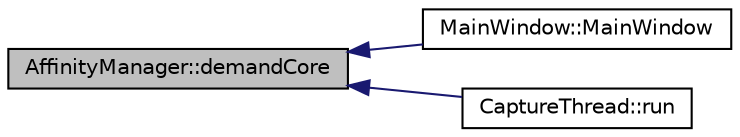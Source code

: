 digraph "AffinityManager::demandCore"
{
 // INTERACTIVE_SVG=YES
  edge [fontname="Helvetica",fontsize="10",labelfontname="Helvetica",labelfontsize="10"];
  node [fontname="Helvetica",fontsize="10",shape=record];
  rankdir="LR";
  Node1 [label="AffinityManager::demandCore",height=0.2,width=0.4,color="black", fillcolor="grey75", style="filled", fontcolor="black"];
  Node1 -> Node2 [dir="back",color="midnightblue",fontsize="10",style="solid",fontname="Helvetica"];
  Node2 [label="MainWindow::MainWindow",height=0.2,width=0.4,color="black", fillcolor="white", style="filled",URL="$d9/dc6/class_main_window.html#a0479fec4bd069aebecfbb8f5511c40f9"];
  Node1 -> Node3 [dir="back",color="midnightblue",fontsize="10",style="solid",fontname="Helvetica"];
  Node3 [label="CaptureThread::run",height=0.2,width=0.4,color="black", fillcolor="white", style="filled",URL="$d6/de9/class_capture_thread.html#ace6f66e410cac572d775a968841344d5"];
}
